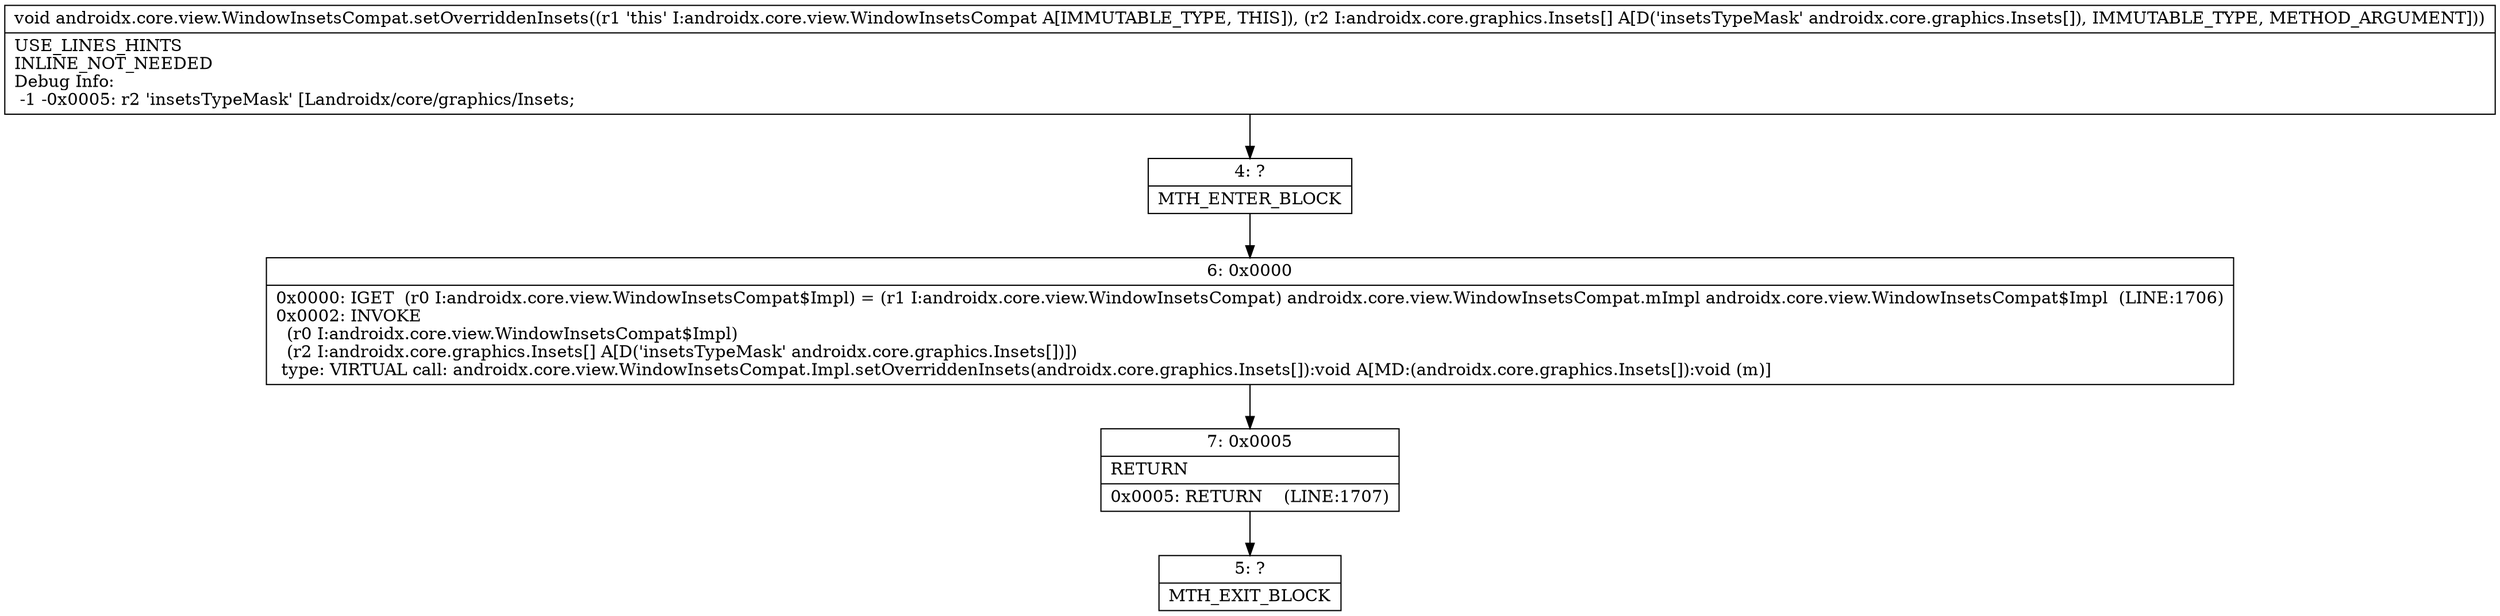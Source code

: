 digraph "CFG forandroidx.core.view.WindowInsetsCompat.setOverriddenInsets([Landroidx\/core\/graphics\/Insets;)V" {
Node_4 [shape=record,label="{4\:\ ?|MTH_ENTER_BLOCK\l}"];
Node_6 [shape=record,label="{6\:\ 0x0000|0x0000: IGET  (r0 I:androidx.core.view.WindowInsetsCompat$Impl) = (r1 I:androidx.core.view.WindowInsetsCompat) androidx.core.view.WindowInsetsCompat.mImpl androidx.core.view.WindowInsetsCompat$Impl  (LINE:1706)\l0x0002: INVOKE  \l  (r0 I:androidx.core.view.WindowInsetsCompat$Impl)\l  (r2 I:androidx.core.graphics.Insets[] A[D('insetsTypeMask' androidx.core.graphics.Insets[])])\l type: VIRTUAL call: androidx.core.view.WindowInsetsCompat.Impl.setOverriddenInsets(androidx.core.graphics.Insets[]):void A[MD:(androidx.core.graphics.Insets[]):void (m)]\l}"];
Node_7 [shape=record,label="{7\:\ 0x0005|RETURN\l|0x0005: RETURN    (LINE:1707)\l}"];
Node_5 [shape=record,label="{5\:\ ?|MTH_EXIT_BLOCK\l}"];
MethodNode[shape=record,label="{void androidx.core.view.WindowInsetsCompat.setOverriddenInsets((r1 'this' I:androidx.core.view.WindowInsetsCompat A[IMMUTABLE_TYPE, THIS]), (r2 I:androidx.core.graphics.Insets[] A[D('insetsTypeMask' androidx.core.graphics.Insets[]), IMMUTABLE_TYPE, METHOD_ARGUMENT]))  | USE_LINES_HINTS\lINLINE_NOT_NEEDED\lDebug Info:\l  \-1 \-0x0005: r2 'insetsTypeMask' [Landroidx\/core\/graphics\/Insets;\l}"];
MethodNode -> Node_4;Node_4 -> Node_6;
Node_6 -> Node_7;
Node_7 -> Node_5;
}

